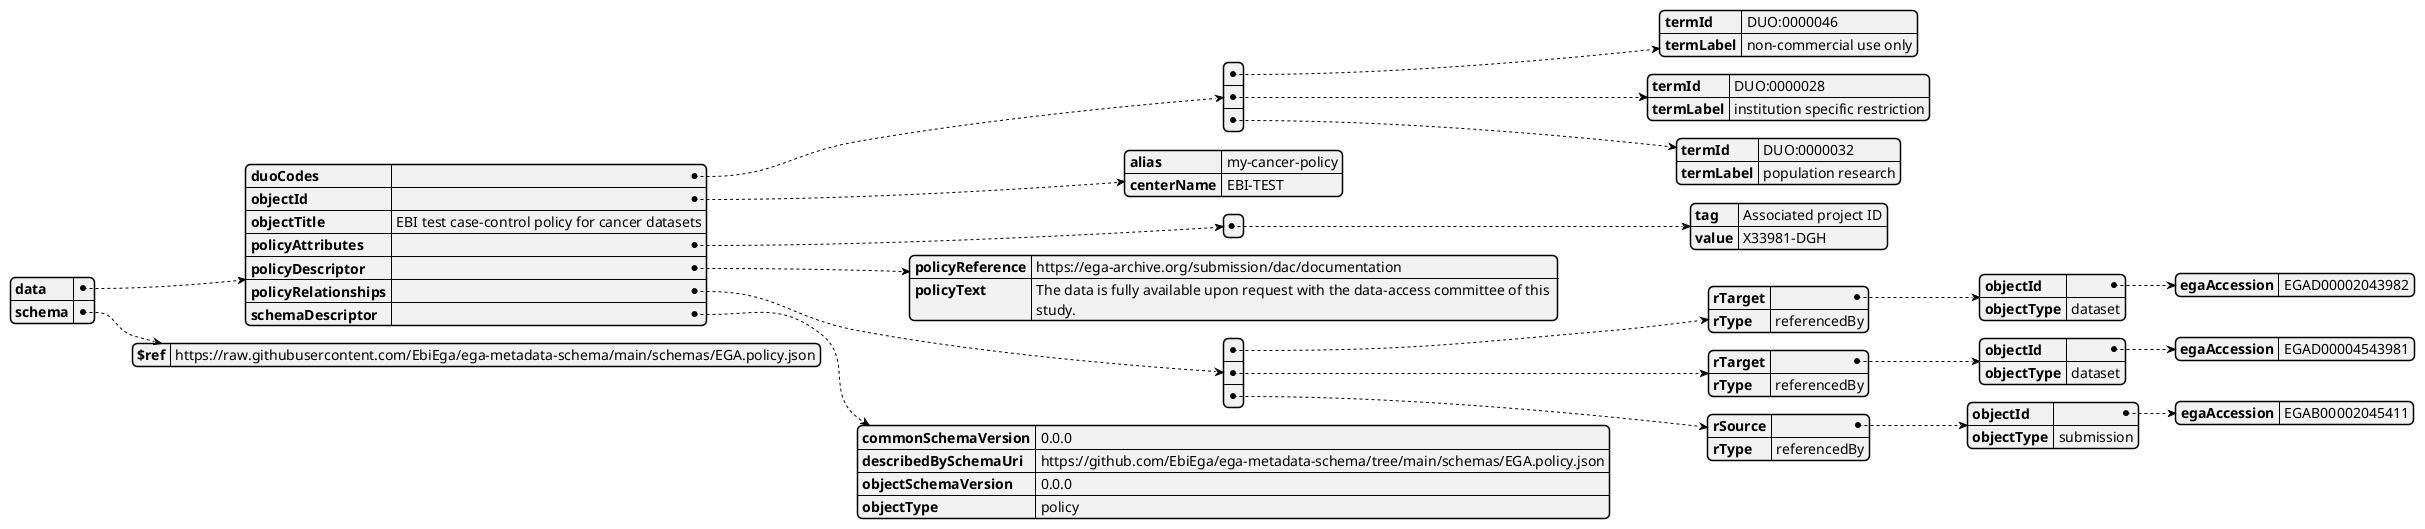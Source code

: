 @startjson

{
    "data": {
        "duoCodes": [
            {
                "termId": "DUO:0000046",
                "termLabel": "non-commercial use only"
            },
            {
                "termId": "DUO:0000028",
                "termLabel": "institution specific restriction"
            },
            {
                "termId": "DUO:0000032",
                "termLabel": "population research"
            }
        ],
        "objectId": {
            "alias": "my-cancer-policy",
            "centerName": "EBI-TEST"
        },
        "objectTitle": "EBI test case-control policy for cancer datasets",
        "policyAttributes": [
            {
                "tag": "Associated project ID",
                "value": "X33981-DGH"
            }
        ],
        "policyDescriptor": {
            "policyReference": "https://ega-archive.org/submission/dac/documentation",
            "policyText": "The data is fully available upon request with the data-access committee of this \\nstudy."
        },
        "policyRelationships": [
            {
                "rTarget": {
                    "objectId": {
                        "egaAccession": "EGAD00002043982"
                    },
                    "objectType": "dataset"
                },
                "rType": "referencedBy"
            },
            {
                "rTarget": {
                    "objectId": {
                        "egaAccession": "EGAD00004543981"
                    },
                    "objectType": "dataset"
                },
                "rType": "referencedBy"
            },
            {
                "rSource": {
                    "objectId": {
                        "egaAccession": "EGAB00002045411"
                    },
                    "objectType": "submission"
                },
                "rType": "referencedBy"
            }
        ],
        "schemaDescriptor": {
            "commonSchemaVersion": "0.0.0",
            "describedBySchemaUri": "https://github.com/EbiEga/ega-metadata-schema/tree/main/schemas/EGA.policy.json",
            "objectSchemaVersion": "0.0.0",
            "objectType": "policy"
        }
    },
    "schema": {
        "$ref": "https://raw.githubusercontent.com/EbiEga/ega-metadata-schema/main/schemas/EGA.policy.json"
    }
}
@endjson